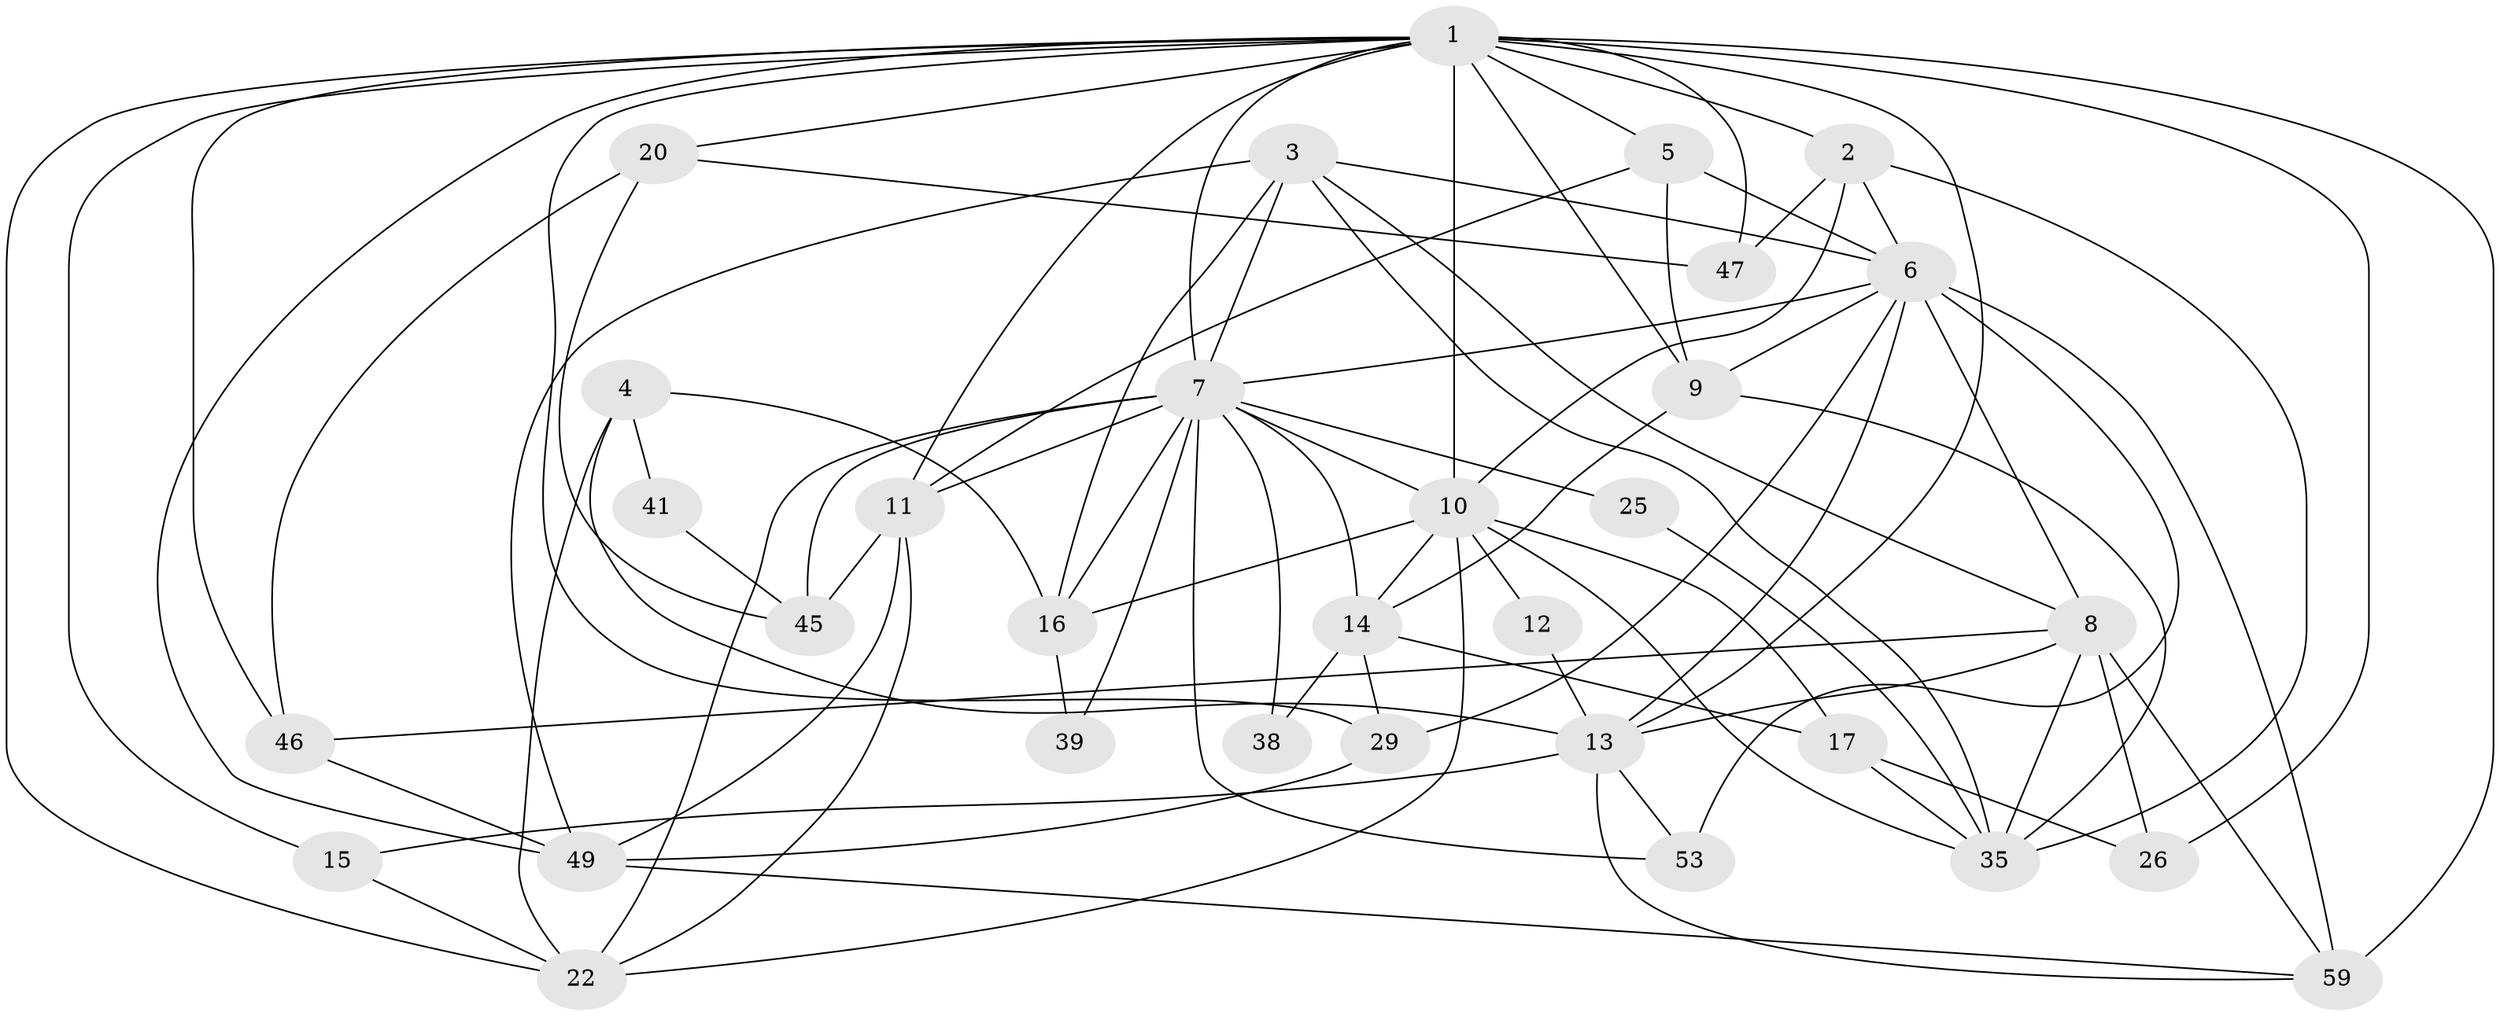 // original degree distribution, {6: 0.078125, 4: 0.28125, 3: 0.296875, 7: 0.015625, 2: 0.09375, 5: 0.21875, 8: 0.015625}
// Generated by graph-tools (version 1.1) at 2025/14/03/09/25 04:14:58]
// undirected, 32 vertices, 85 edges
graph export_dot {
graph [start="1"]
  node [color=gray90,style=filled];
  1 [super="+54+18"];
  2 [super="+27"];
  3 [super="+43"];
  4;
  5 [super="+34"];
  6 [super="+21+24"];
  7 [super="+28"];
  8 [super="+50+56"];
  9 [super="+44+30"];
  10 [super="+23"];
  11 [super="+58+63"];
  12;
  13 [super="+48"];
  14 [super="+19"];
  15;
  16 [super="+42"];
  17 [super="+33"];
  20;
  22 [super="+31"];
  25;
  26;
  29;
  35 [super="+52"];
  38;
  39;
  41;
  45;
  46;
  47;
  49 [super="+55"];
  53;
  59;
  1 -- 20;
  1 -- 10 [weight=2];
  1 -- 29;
  1 -- 2;
  1 -- 13;
  1 -- 22;
  1 -- 7 [weight=3];
  1 -- 5;
  1 -- 9 [weight=2];
  1 -- 11;
  1 -- 46;
  1 -- 15;
  1 -- 47;
  1 -- 49;
  1 -- 26 [weight=2];
  1 -- 59 [weight=2];
  2 -- 10;
  2 -- 47;
  2 -- 35;
  2 -- 6;
  3 -- 49;
  3 -- 6;
  3 -- 7;
  3 -- 35;
  3 -- 16;
  3 -- 8;
  4 -- 22;
  4 -- 16;
  4 -- 41;
  4 -- 13;
  5 -- 9;
  5 -- 11;
  5 -- 6;
  6 -- 53;
  6 -- 8;
  6 -- 59;
  6 -- 13;
  6 -- 29;
  6 -- 9;
  6 -- 7;
  7 -- 25;
  7 -- 22;
  7 -- 11 [weight=3];
  7 -- 38;
  7 -- 39;
  7 -- 10;
  7 -- 45;
  7 -- 16;
  7 -- 53;
  7 -- 14;
  8 -- 26;
  8 -- 59;
  8 -- 13;
  8 -- 46;
  8 -- 35;
  9 -- 35;
  9 -- 14;
  10 -- 16;
  10 -- 22;
  10 -- 12;
  10 -- 14;
  10 -- 17;
  10 -- 35;
  11 -- 22;
  11 -- 45;
  11 -- 49;
  12 -- 13;
  13 -- 59;
  13 -- 53;
  13 -- 15;
  14 -- 29;
  14 -- 38 [weight=2];
  14 -- 17;
  15 -- 22;
  16 -- 39;
  17 -- 35;
  17 -- 26;
  20 -- 45;
  20 -- 46;
  20 -- 47;
  25 -- 35;
  29 -- 49;
  41 -- 45;
  46 -- 49;
  49 -- 59;
}
